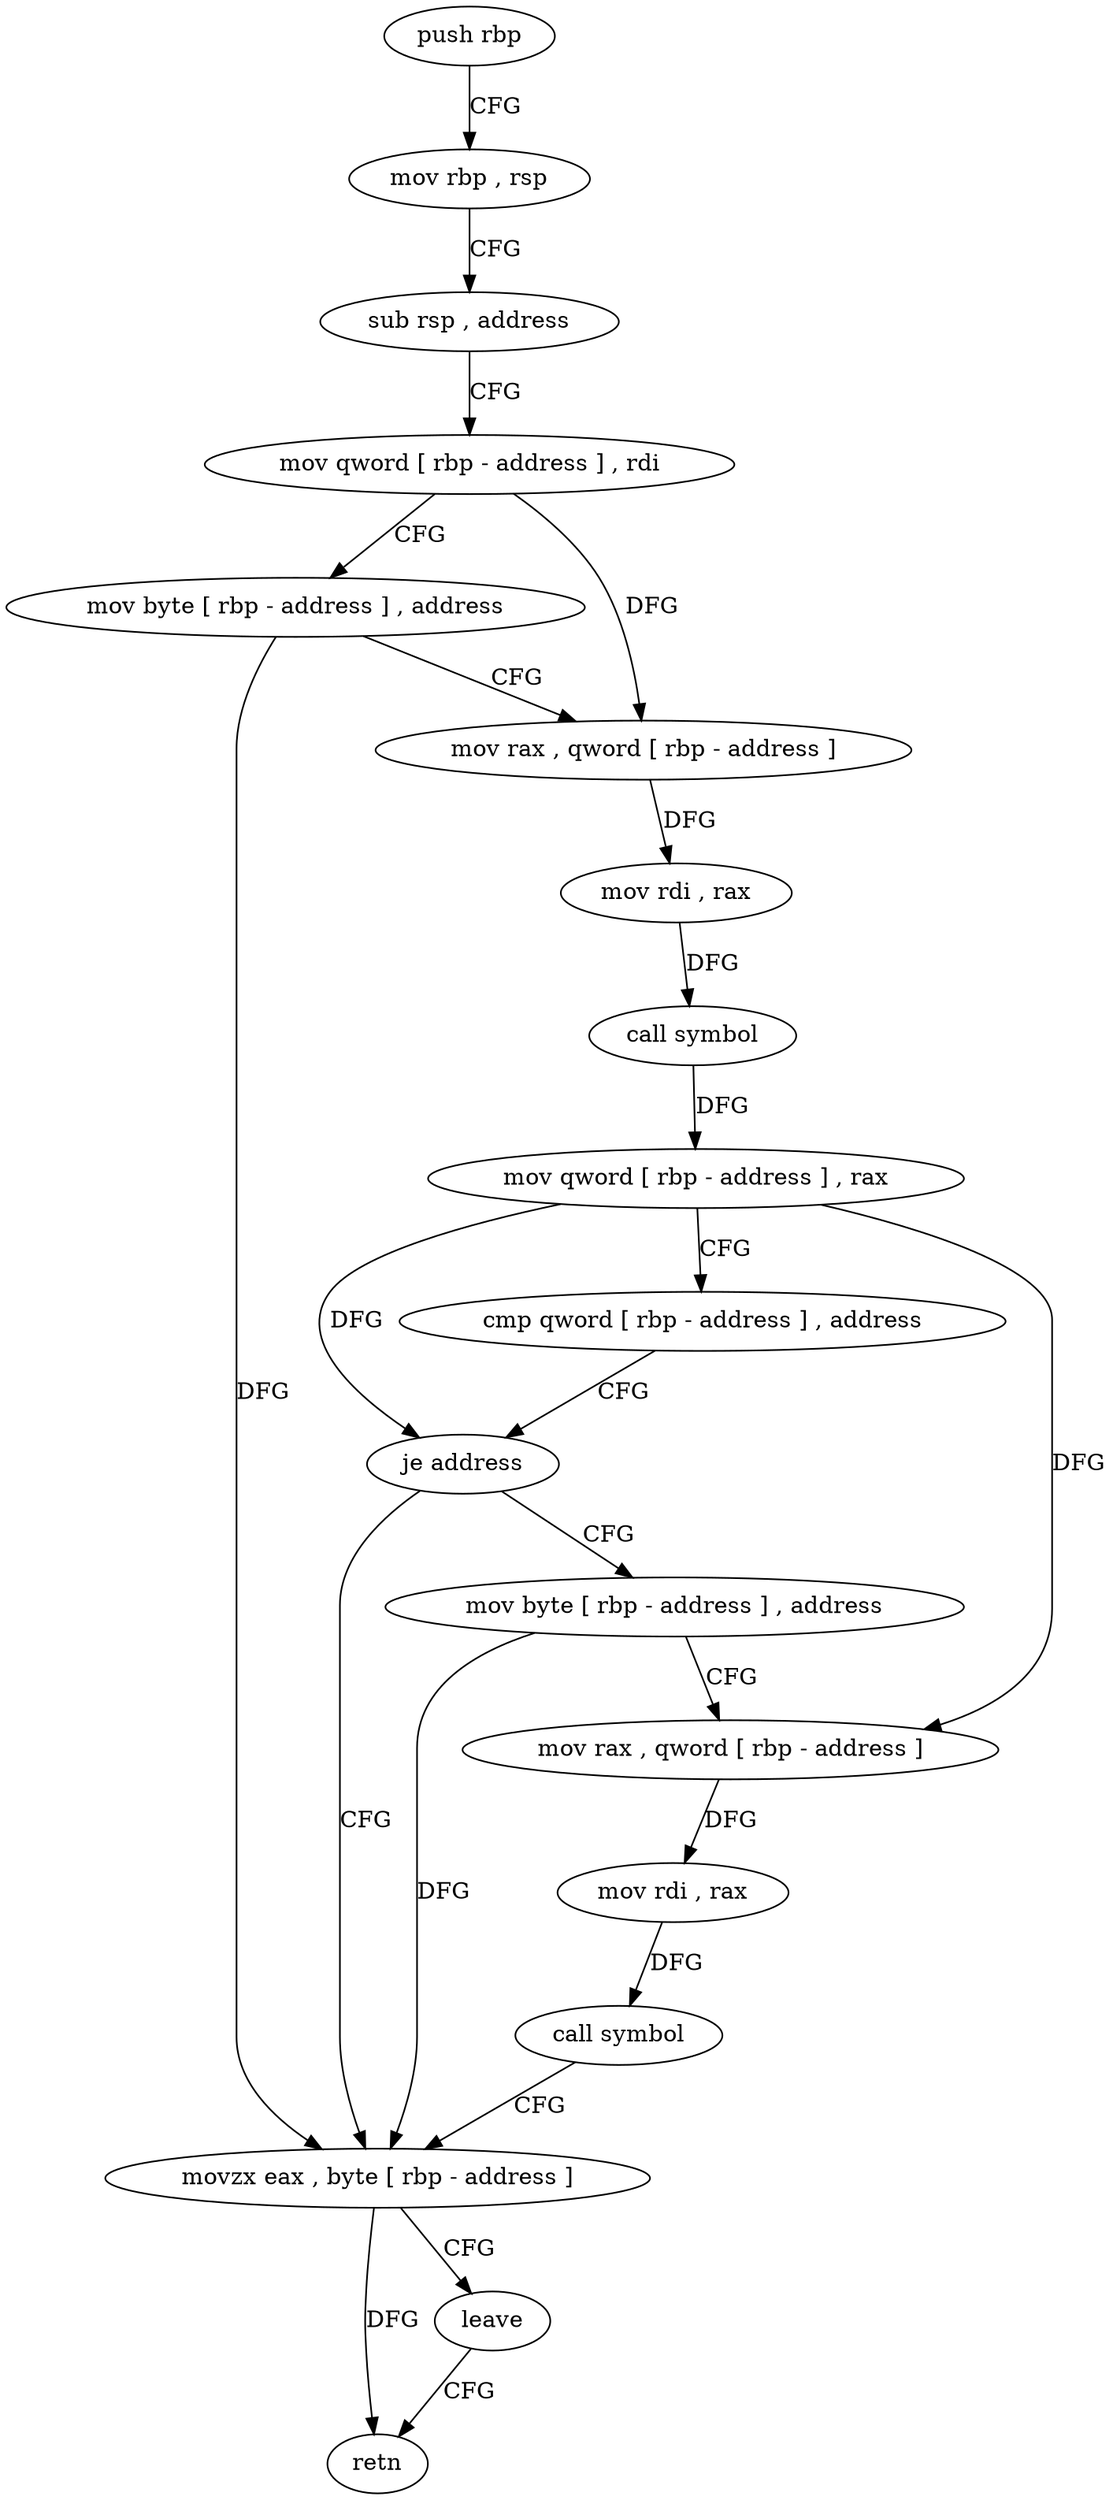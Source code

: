 digraph "func" {
"182585" [label = "push rbp" ]
"182586" [label = "mov rbp , rsp" ]
"182589" [label = "sub rsp , address" ]
"182593" [label = "mov qword [ rbp - address ] , rdi" ]
"182597" [label = "mov byte [ rbp - address ] , address" ]
"182601" [label = "mov rax , qword [ rbp - address ]" ]
"182605" [label = "mov rdi , rax" ]
"182608" [label = "call symbol" ]
"182613" [label = "mov qword [ rbp - address ] , rax" ]
"182617" [label = "cmp qword [ rbp - address ] , address" ]
"182622" [label = "je address" ]
"182640" [label = "movzx eax , byte [ rbp - address ]" ]
"182624" [label = "mov byte [ rbp - address ] , address" ]
"182644" [label = "leave" ]
"182645" [label = "retn" ]
"182628" [label = "mov rax , qword [ rbp - address ]" ]
"182632" [label = "mov rdi , rax" ]
"182635" [label = "call symbol" ]
"182585" -> "182586" [ label = "CFG" ]
"182586" -> "182589" [ label = "CFG" ]
"182589" -> "182593" [ label = "CFG" ]
"182593" -> "182597" [ label = "CFG" ]
"182593" -> "182601" [ label = "DFG" ]
"182597" -> "182601" [ label = "CFG" ]
"182597" -> "182640" [ label = "DFG" ]
"182601" -> "182605" [ label = "DFG" ]
"182605" -> "182608" [ label = "DFG" ]
"182608" -> "182613" [ label = "DFG" ]
"182613" -> "182617" [ label = "CFG" ]
"182613" -> "182622" [ label = "DFG" ]
"182613" -> "182628" [ label = "DFG" ]
"182617" -> "182622" [ label = "CFG" ]
"182622" -> "182640" [ label = "CFG" ]
"182622" -> "182624" [ label = "CFG" ]
"182640" -> "182644" [ label = "CFG" ]
"182640" -> "182645" [ label = "DFG" ]
"182624" -> "182628" [ label = "CFG" ]
"182624" -> "182640" [ label = "DFG" ]
"182644" -> "182645" [ label = "CFG" ]
"182628" -> "182632" [ label = "DFG" ]
"182632" -> "182635" [ label = "DFG" ]
"182635" -> "182640" [ label = "CFG" ]
}
